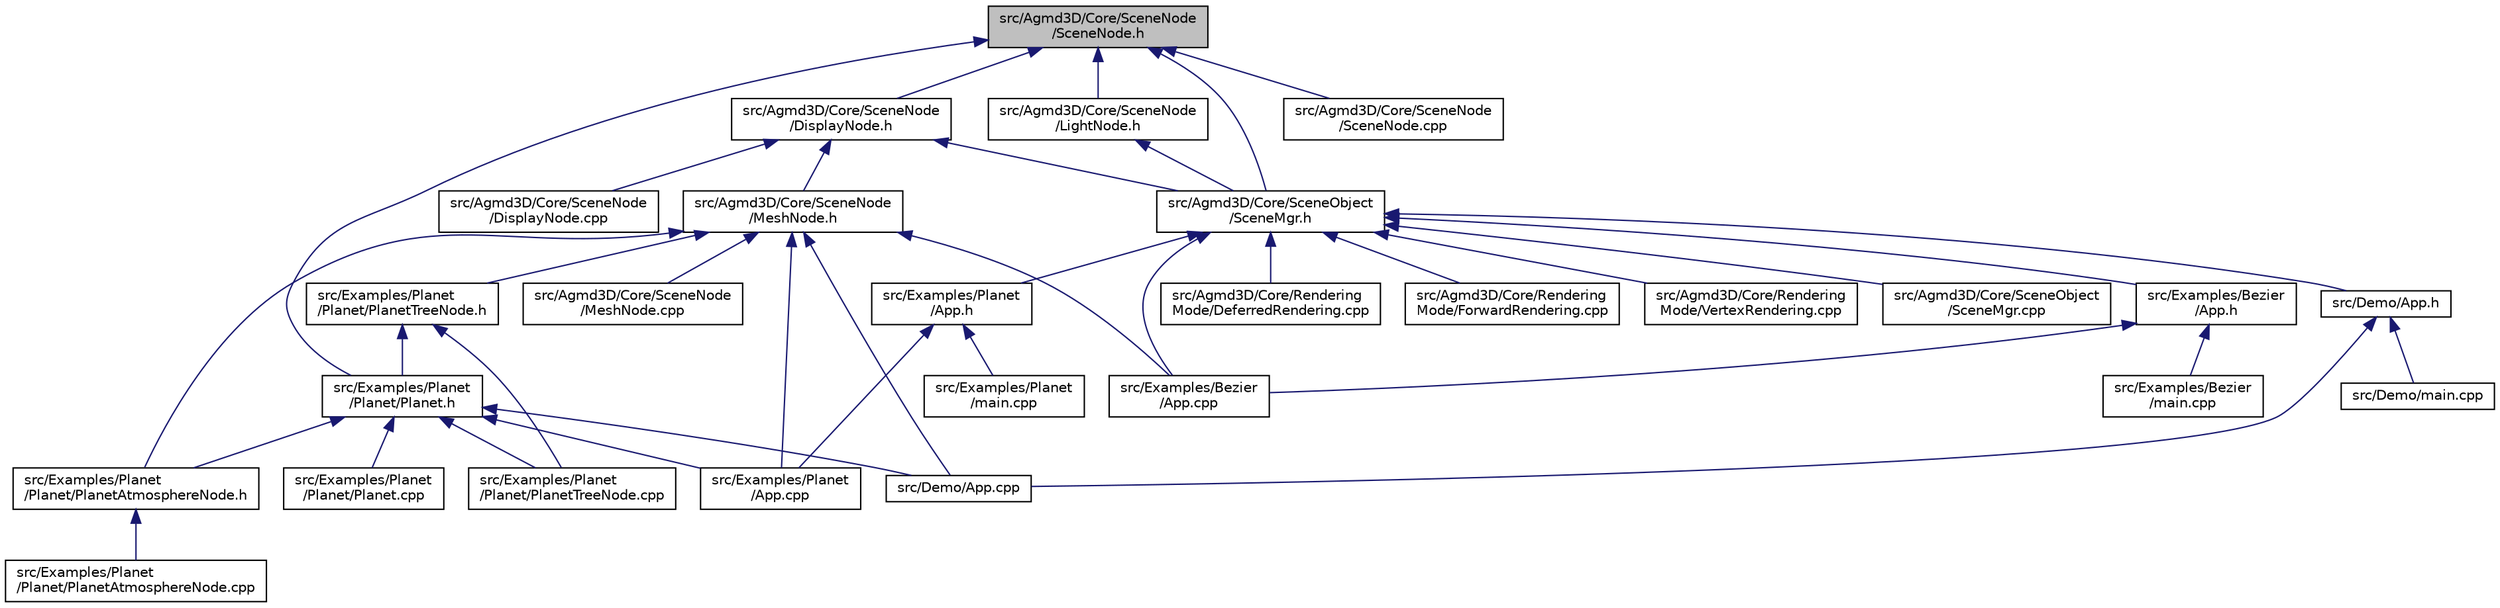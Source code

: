 digraph "src/Agmd3D/Core/SceneNode/SceneNode.h"
{
  edge [fontname="Helvetica",fontsize="10",labelfontname="Helvetica",labelfontsize="10"];
  node [fontname="Helvetica",fontsize="10",shape=record];
  Node1 [label="src/Agmd3D/Core/SceneNode\l/SceneNode.h",height=0.2,width=0.4,color="black", fillcolor="grey75", style="filled" fontcolor="black"];
  Node1 -> Node2 [dir="back",color="midnightblue",fontsize="10",style="solid",fontname="Helvetica"];
  Node2 [label="src/Agmd3D/Core/SceneNode\l/DisplayNode.h",height=0.2,width=0.4,color="black", fillcolor="white", style="filled",URL="$_display_node_8h.html"];
  Node2 -> Node3 [dir="back",color="midnightblue",fontsize="10",style="solid",fontname="Helvetica"];
  Node3 [label="src/Agmd3D/Core/SceneNode\l/DisplayNode.cpp",height=0.2,width=0.4,color="black", fillcolor="white", style="filled",URL="$_display_node_8cpp.html"];
  Node2 -> Node4 [dir="back",color="midnightblue",fontsize="10",style="solid",fontname="Helvetica"];
  Node4 [label="src/Agmd3D/Core/SceneNode\l/MeshNode.h",height=0.2,width=0.4,color="black", fillcolor="white", style="filled",URL="$_mesh_node_8h.html"];
  Node4 -> Node5 [dir="back",color="midnightblue",fontsize="10",style="solid",fontname="Helvetica"];
  Node5 [label="src/Agmd3D/Core/SceneNode\l/MeshNode.cpp",height=0.2,width=0.4,color="black", fillcolor="white", style="filled",URL="$_mesh_node_8cpp.html"];
  Node4 -> Node6 [dir="back",color="midnightblue",fontsize="10",style="solid",fontname="Helvetica"];
  Node6 [label="src/Demo/App.cpp",height=0.2,width=0.4,color="black", fillcolor="white", style="filled",URL="$_demo_2_app_8cpp.html"];
  Node4 -> Node7 [dir="back",color="midnightblue",fontsize="10",style="solid",fontname="Helvetica"];
  Node7 [label="src/Examples/Bezier\l/App.cpp",height=0.2,width=0.4,color="black", fillcolor="white", style="filled",URL="$_examples_2_bezier_2_app_8cpp.html"];
  Node4 -> Node8 [dir="back",color="midnightblue",fontsize="10",style="solid",fontname="Helvetica"];
  Node8 [label="src/Examples/Planet\l/App.cpp",height=0.2,width=0.4,color="black", fillcolor="white", style="filled",URL="$_examples_2_planet_2_app_8cpp.html"];
  Node4 -> Node9 [dir="back",color="midnightblue",fontsize="10",style="solid",fontname="Helvetica"];
  Node9 [label="src/Examples/Planet\l/Planet/PlanetTreeNode.h",height=0.2,width=0.4,color="black", fillcolor="white", style="filled",URL="$_planet_tree_node_8h.html"];
  Node9 -> Node10 [dir="back",color="midnightblue",fontsize="10",style="solid",fontname="Helvetica"];
  Node10 [label="src/Examples/Planet\l/Planet/Planet.h",height=0.2,width=0.4,color="black", fillcolor="white", style="filled",URL="$_planet_8h.html"];
  Node10 -> Node6 [dir="back",color="midnightblue",fontsize="10",style="solid",fontname="Helvetica"];
  Node10 -> Node8 [dir="back",color="midnightblue",fontsize="10",style="solid",fontname="Helvetica"];
  Node10 -> Node11 [dir="back",color="midnightblue",fontsize="10",style="solid",fontname="Helvetica"];
  Node11 [label="src/Examples/Planet\l/Planet/Planet.cpp",height=0.2,width=0.4,color="black", fillcolor="white", style="filled",URL="$_planet_8cpp.html"];
  Node10 -> Node12 [dir="back",color="midnightblue",fontsize="10",style="solid",fontname="Helvetica"];
  Node12 [label="src/Examples/Planet\l/Planet/PlanetAtmosphereNode.h",height=0.2,width=0.4,color="black", fillcolor="white", style="filled",URL="$_planet_atmosphere_node_8h.html"];
  Node12 -> Node13 [dir="back",color="midnightblue",fontsize="10",style="solid",fontname="Helvetica"];
  Node13 [label="src/Examples/Planet\l/Planet/PlanetAtmosphereNode.cpp",height=0.2,width=0.4,color="black", fillcolor="white", style="filled",URL="$_planet_atmosphere_node_8cpp.html"];
  Node10 -> Node14 [dir="back",color="midnightblue",fontsize="10",style="solid",fontname="Helvetica"];
  Node14 [label="src/Examples/Planet\l/Planet/PlanetTreeNode.cpp",height=0.2,width=0.4,color="black", fillcolor="white", style="filled",URL="$_planet_tree_node_8cpp.html"];
  Node9 -> Node14 [dir="back",color="midnightblue",fontsize="10",style="solid",fontname="Helvetica"];
  Node4 -> Node12 [dir="back",color="midnightblue",fontsize="10",style="solid",fontname="Helvetica"];
  Node2 -> Node15 [dir="back",color="midnightblue",fontsize="10",style="solid",fontname="Helvetica"];
  Node15 [label="src/Agmd3D/Core/SceneObject\l/SceneMgr.h",height=0.2,width=0.4,color="black", fillcolor="white", style="filled",URL="$_scene_mgr_8h.html"];
  Node15 -> Node16 [dir="back",color="midnightblue",fontsize="10",style="solid",fontname="Helvetica"];
  Node16 [label="src/Agmd3D/Core/Rendering\lMode/DeferredRendering.cpp",height=0.2,width=0.4,color="black", fillcolor="white", style="filled",URL="$_deferred_rendering_8cpp.html"];
  Node15 -> Node17 [dir="back",color="midnightblue",fontsize="10",style="solid",fontname="Helvetica"];
  Node17 [label="src/Agmd3D/Core/Rendering\lMode/ForwardRendering.cpp",height=0.2,width=0.4,color="black", fillcolor="white", style="filled",URL="$_forward_rendering_8cpp.html"];
  Node15 -> Node18 [dir="back",color="midnightblue",fontsize="10",style="solid",fontname="Helvetica"];
  Node18 [label="src/Agmd3D/Core/Rendering\lMode/VertexRendering.cpp",height=0.2,width=0.4,color="black", fillcolor="white", style="filled",URL="$_vertex_rendering_8cpp.html"];
  Node15 -> Node19 [dir="back",color="midnightblue",fontsize="10",style="solid",fontname="Helvetica"];
  Node19 [label="src/Agmd3D/Core/SceneObject\l/SceneMgr.cpp",height=0.2,width=0.4,color="black", fillcolor="white", style="filled",URL="$_scene_mgr_8cpp.html"];
  Node15 -> Node20 [dir="back",color="midnightblue",fontsize="10",style="solid",fontname="Helvetica"];
  Node20 [label="src/Demo/App.h",height=0.2,width=0.4,color="black", fillcolor="white", style="filled",URL="$_demo_2_app_8h.html"];
  Node20 -> Node6 [dir="back",color="midnightblue",fontsize="10",style="solid",fontname="Helvetica"];
  Node20 -> Node21 [dir="back",color="midnightblue",fontsize="10",style="solid",fontname="Helvetica"];
  Node21 [label="src/Demo/main.cpp",height=0.2,width=0.4,color="black", fillcolor="white", style="filled",URL="$_demo_2main_8cpp.html"];
  Node15 -> Node22 [dir="back",color="midnightblue",fontsize="10",style="solid",fontname="Helvetica"];
  Node22 [label="src/Examples/Bezier\l/App.h",height=0.2,width=0.4,color="black", fillcolor="white", style="filled",URL="$_examples_2_bezier_2_app_8h.html"];
  Node22 -> Node7 [dir="back",color="midnightblue",fontsize="10",style="solid",fontname="Helvetica"];
  Node22 -> Node23 [dir="back",color="midnightblue",fontsize="10",style="solid",fontname="Helvetica"];
  Node23 [label="src/Examples/Bezier\l/main.cpp",height=0.2,width=0.4,color="black", fillcolor="white", style="filled",URL="$_examples_2_bezier_2main_8cpp.html"];
  Node15 -> Node7 [dir="back",color="midnightblue",fontsize="10",style="solid",fontname="Helvetica"];
  Node15 -> Node24 [dir="back",color="midnightblue",fontsize="10",style="solid",fontname="Helvetica"];
  Node24 [label="src/Examples/Planet\l/App.h",height=0.2,width=0.4,color="black", fillcolor="white", style="filled",URL="$_examples_2_planet_2_app_8h.html"];
  Node24 -> Node8 [dir="back",color="midnightblue",fontsize="10",style="solid",fontname="Helvetica"];
  Node24 -> Node25 [dir="back",color="midnightblue",fontsize="10",style="solid",fontname="Helvetica"];
  Node25 [label="src/Examples/Planet\l/main.cpp",height=0.2,width=0.4,color="black", fillcolor="white", style="filled",URL="$_examples_2_planet_2main_8cpp.html"];
  Node1 -> Node26 [dir="back",color="midnightblue",fontsize="10",style="solid",fontname="Helvetica"];
  Node26 [label="src/Agmd3D/Core/SceneNode\l/LightNode.h",height=0.2,width=0.4,color="black", fillcolor="white", style="filled",URL="$_light_node_8h.html"];
  Node26 -> Node15 [dir="back",color="midnightblue",fontsize="10",style="solid",fontname="Helvetica"];
  Node1 -> Node27 [dir="back",color="midnightblue",fontsize="10",style="solid",fontname="Helvetica"];
  Node27 [label="src/Agmd3D/Core/SceneNode\l/SceneNode.cpp",height=0.2,width=0.4,color="black", fillcolor="white", style="filled",URL="$_scene_node_8cpp.html"];
  Node1 -> Node15 [dir="back",color="midnightblue",fontsize="10",style="solid",fontname="Helvetica"];
  Node1 -> Node10 [dir="back",color="midnightblue",fontsize="10",style="solid",fontname="Helvetica"];
}
